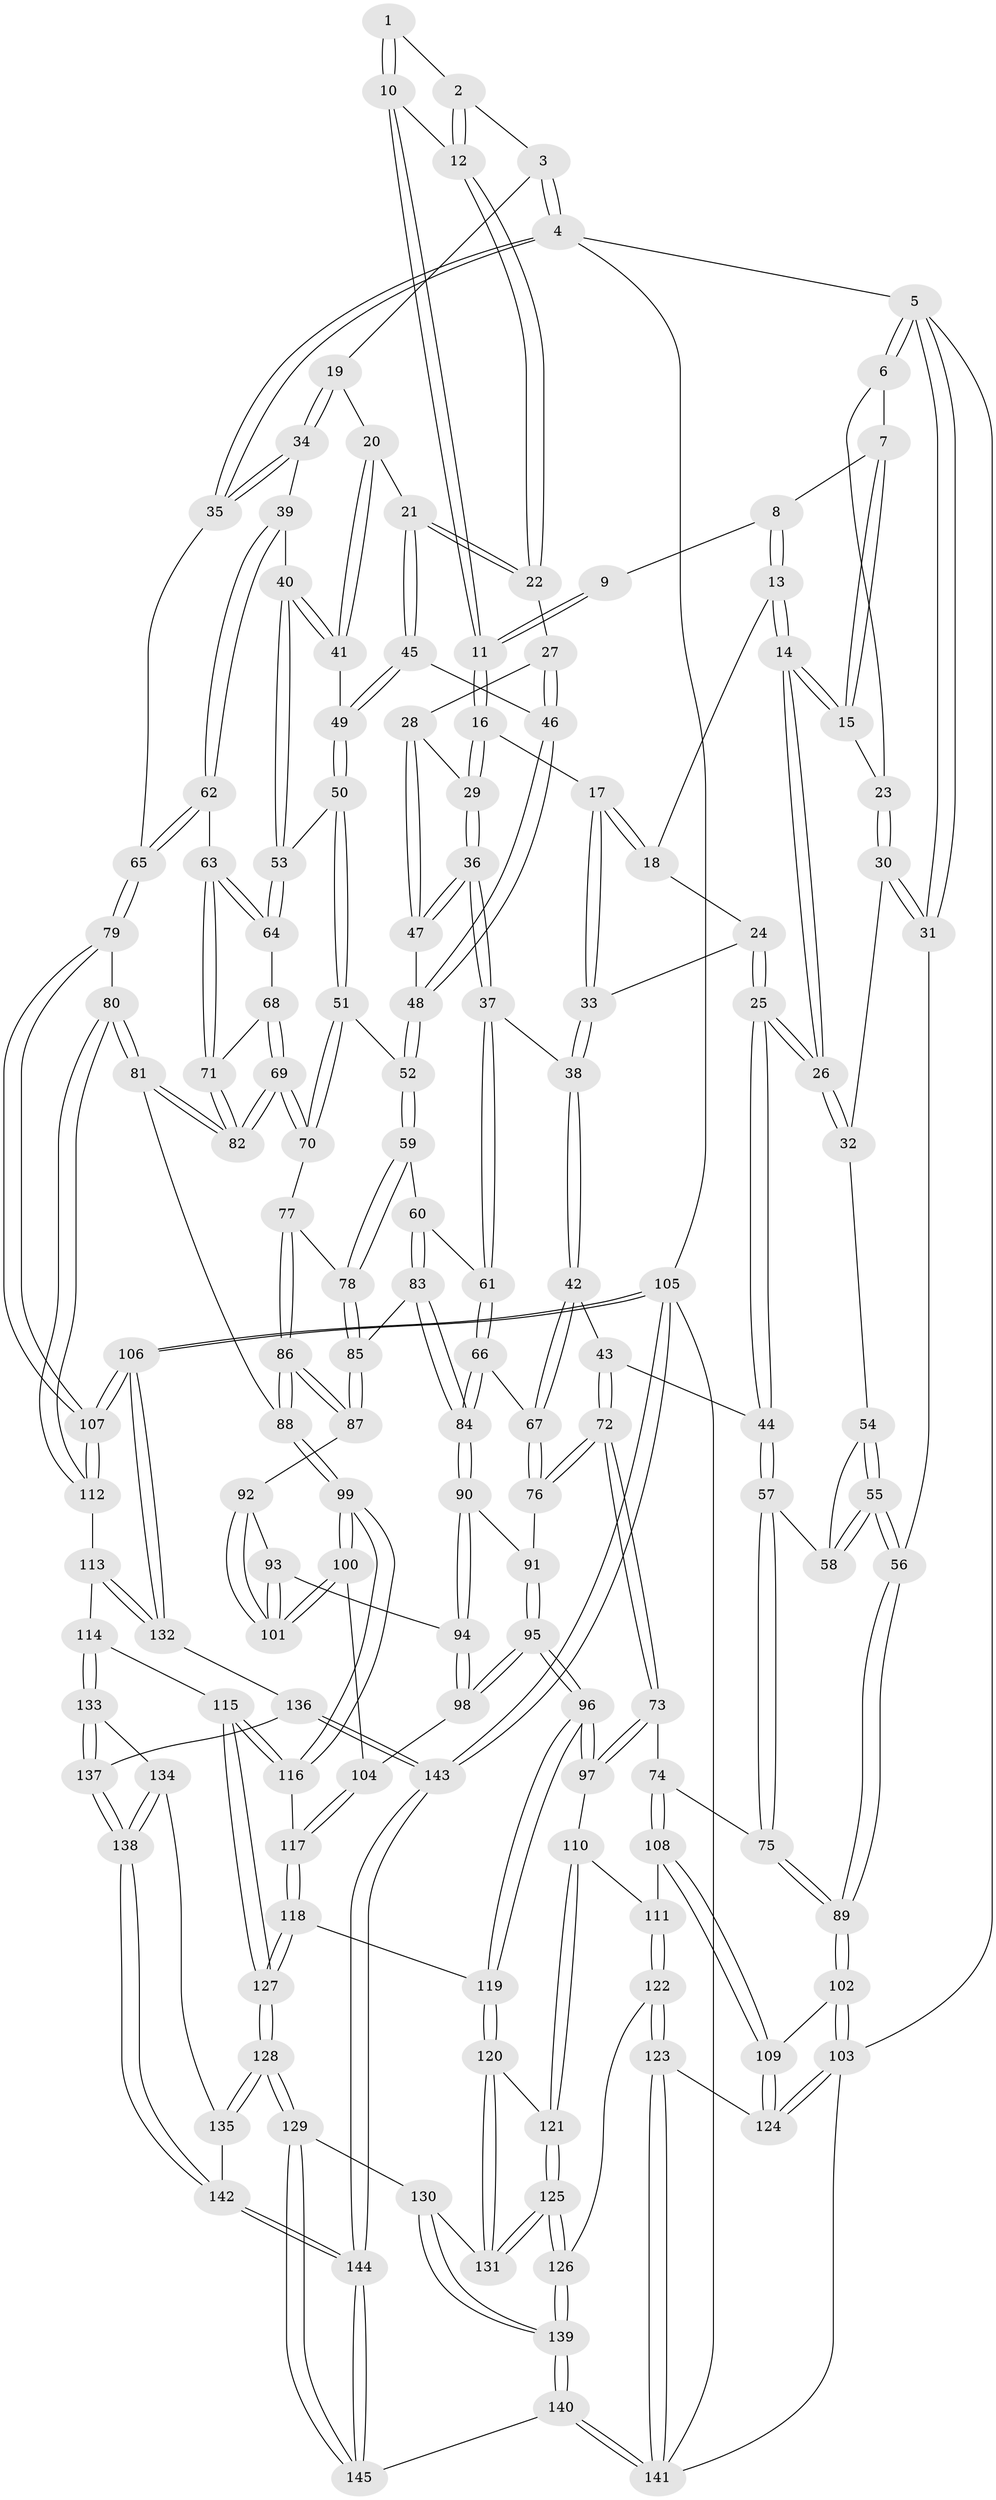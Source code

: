 // coarse degree distribution, {3: 0.13333333333333333, 4: 0.43333333333333335, 5: 0.24444444444444444, 6: 0.17777777777777778, 2: 0.011111111111111112}
// Generated by graph-tools (version 1.1) at 2025/24/03/03/25 07:24:33]
// undirected, 145 vertices, 359 edges
graph export_dot {
graph [start="1"]
  node [color=gray90,style=filled];
  1 [pos="+0.48872304220955853+0"];
  2 [pos="+0.7733457561226169+0"];
  3 [pos="+0.808174207683003+0"];
  4 [pos="+1+0"];
  5 [pos="+0+0"];
  6 [pos="+0+0"];
  7 [pos="+0.18512862800874597+0"];
  8 [pos="+0.33063940128055647+0"];
  9 [pos="+0.43821607461865636+0"];
  10 [pos="+0.5661978820517185+0.05945572239749816"];
  11 [pos="+0.511917887389196+0.08714359645522209"];
  12 [pos="+0.6191929684415236+0.07133040842399335"];
  13 [pos="+0.3326091109471187+0"];
  14 [pos="+0.22795259423711514+0.1382623019447541"];
  15 [pos="+0.15656142116203797+0.09523412253323164"];
  16 [pos="+0.4918297196039965+0.11082595291478597"];
  17 [pos="+0.47661263580358015+0.10976785810392978"];
  18 [pos="+0.35884523207592356+0"];
  19 [pos="+0.8207221525196661+0.024934730149905143"];
  20 [pos="+0.7390320135588754+0.10850984366905699"];
  21 [pos="+0.6939519810959808+0.13788881151204874"];
  22 [pos="+0.6389739241284835+0.1101244979618656"];
  23 [pos="+0.14473712640726555+0.09476564982729113"];
  24 [pos="+0.367016336401192+0.12128881852051861"];
  25 [pos="+0.28213482091054926+0.23213535813017605"];
  26 [pos="+0.2400961160139739+0.19467568896986404"];
  27 [pos="+0.5897360000322535+0.14987051341802746"];
  28 [pos="+0.5450918183164524+0.1593261536603956"];
  29 [pos="+0.4923139787770205+0.11153881148087376"];
  30 [pos="+0+0.10633813328870934"];
  31 [pos="+0+0.06456001033078516"];
  32 [pos="+0.1721970784870071+0.21318945872281683"];
  33 [pos="+0.4380789881040299+0.14030162835756435"];
  34 [pos="+0.8853824142927158+0.1129813108280281"];
  35 [pos="+1+0.06746218162028686"];
  36 [pos="+0.47673263481029265+0.25109324026304314"];
  37 [pos="+0.47209109874819943+0.25450229613613784"];
  38 [pos="+0.4023118650693259+0.2520684835185324"];
  39 [pos="+0.8806923138706226+0.2155770537513256"];
  40 [pos="+0.8542097937994352+0.2215066752880465"];
  41 [pos="+0.8062017436606963+0.20699402290677696"];
  42 [pos="+0.34656505741134+0.27517389999931746"];
  43 [pos="+0.3204808921588475+0.26846657233903165"];
  44 [pos="+0.29538318866957514+0.2545656063111661"];
  45 [pos="+0.6939843408191869+0.18101181396995505"];
  46 [pos="+0.6145316458809379+0.22782544070138755"];
  47 [pos="+0.5384884261781926+0.22600220220775186"];
  48 [pos="+0.5966261645698822+0.2533936776967632"];
  49 [pos="+0.7137101423165051+0.21416228834176093"];
  50 [pos="+0.7181593910966247+0.28930816966293654"];
  51 [pos="+0.65364286109713+0.3396352152783208"];
  52 [pos="+0.6216494705529569+0.3358922148931926"];
  53 [pos="+0.7655779590933415+0.29982961527495045"];
  54 [pos="+0.13131038488588392+0.24671644808172935"];
  55 [pos="+0+0.29549321024866365"];
  56 [pos="+0+0.27882873809112824"];
  57 [pos="+0.15705601909579425+0.39695038818136497"];
  58 [pos="+0.1527574045597829+0.39392365352825004"];
  59 [pos="+0.5934733849760051+0.3537708744824577"];
  60 [pos="+0.5438765120588819+0.3617449475586749"];
  61 [pos="+0.53440526652001+0.36066086040072387"];
  62 [pos="+0.9564812582424099+0.2985342337234145"];
  63 [pos="+0.8984141733063047+0.34829928669178"];
  64 [pos="+0.7725973509467571+0.30975728799336827"];
  65 [pos="+1+0.33677393065828126"];
  66 [pos="+0.4319904921354062+0.41648703463954373"];
  67 [pos="+0.4240836712344923+0.41740340512775076"];
  68 [pos="+0.7744858069022718+0.32211524243999196"];
  69 [pos="+0.7531152398054415+0.43337127816617665"];
  70 [pos="+0.7022714581426424+0.4111545500032105"];
  71 [pos="+0.849703512220055+0.4239261472569995"];
  72 [pos="+0.2712152769443088+0.5165985158130664"];
  73 [pos="+0.2617094142916004+0.5227539928375052"];
  74 [pos="+0.20757456572873598+0.515937347255749"];
  75 [pos="+0.1811296595862099+0.4932170905362461"];
  76 [pos="+0.3854287340739525+0.4794889121135378"];
  77 [pos="+0.6645153378820616+0.45602271065434513"];
  78 [pos="+0.6021232255278521+0.44231217978130116"];
  79 [pos="+1+0.5102766812595468"];
  80 [pos="+0.8607952224758194+0.5712300572853029"];
  81 [pos="+0.8359616623269688+0.5544027337074812"];
  82 [pos="+0.8220528371960232+0.49103813267730234"];
  83 [pos="+0.5450912710738403+0.49692647697336256"];
  84 [pos="+0.543351628726827+0.49782156775937214"];
  85 [pos="+0.5804429743780251+0.4928354160686635"];
  86 [pos="+0.6496544746244719+0.5265620898614102"];
  87 [pos="+0.633309929368818+0.5250462307404793"];
  88 [pos="+0.7298423756242626+0.584532847383873"];
  89 [pos="+0+0.5669266341775545"];
  90 [pos="+0.5306663029513765+0.5214241431415929"];
  91 [pos="+0.397044768270463+0.49327641083754215"];
  92 [pos="+0.6133997224182177+0.5482441343896617"];
  93 [pos="+0.5779770074817352+0.5718701859362608"];
  94 [pos="+0.5193208012373397+0.571036036692501"];
  95 [pos="+0.47678441646279557+0.6307773197101423"];
  96 [pos="+0.4223084039535607+0.7025101959095374"];
  97 [pos="+0.33616592909401294+0.6737526594986056"];
  98 [pos="+0.4790397395841363+0.6298007833978834"];
  99 [pos="+0.6641588303064343+0.6644311003032662"];
  100 [pos="+0.618025851231602+0.6496131390421124"];
  101 [pos="+0.6054117301695046+0.6106289145786358"];
  102 [pos="+0+0.6681559789512854"];
  103 [pos="+0+0.9931501739288339"];
  104 [pos="+0.5666671490554356+0.6500153691007754"];
  105 [pos="+1+1"];
  106 [pos="+1+0.826950097096597"];
  107 [pos="+1+0.6481365849674493"];
  108 [pos="+0.12435394838458978+0.6983844814653944"];
  109 [pos="+0+0.7272943862922662"];
  110 [pos="+0.23853135115994248+0.7415475887665541"];
  111 [pos="+0.19394968251864816+0.7384095351448294"];
  112 [pos="+0.8674601903362709+0.7191413455594393"];
  113 [pos="+0.8624797550156091+0.7727214105843841"];
  114 [pos="+0.8423003770073981+0.7876308649192465"];
  115 [pos="+0.6751409433752802+0.7747787363358734"];
  116 [pos="+0.6708462058259963+0.7694187412490093"];
  117 [pos="+0.5655348531935347+0.769014079503961"];
  118 [pos="+0.48890501275570686+0.7841303133947952"];
  119 [pos="+0.4460938672374358+0.7758403328155135"];
  120 [pos="+0.4182235551899404+0.8311521392629061"];
  121 [pos="+0.2591895532320513+0.7863118411595034"];
  122 [pos="+0.16294012338955335+0.8951617640569353"];
  123 [pos="+0.11273575996282216+0.9186585466517236"];
  124 [pos="+0.109818974646939+0.9162515369517451"];
  125 [pos="+0.26591152812403346+0.8938449060559984"];
  126 [pos="+0.26146139202832896+0.8990263054003252"];
  127 [pos="+0.6355916509060028+0.9651155212533304"];
  128 [pos="+0.6356513663563536+0.9659962955270043"];
  129 [pos="+0.5962334829360818+1"];
  130 [pos="+0.4161938981138607+0.8608301929974853"];
  131 [pos="+0.41302020331888994+0.8493892145888253"];
  132 [pos="+1+0.8337621856297188"];
  133 [pos="+0.8357256351107395+0.8207570903229869"];
  134 [pos="+0.7970204228566449+0.880367637375252"];
  135 [pos="+0.7404791253375391+0.9328568112914107"];
  136 [pos="+0.929367424504121+0.9549604229052171"];
  137 [pos="+0.8787598569078274+0.9398471756324334"];
  138 [pos="+0.8362701869641925+0.9729802832585839"];
  139 [pos="+0.319903802034916+1"];
  140 [pos="+0.32123939098120796+1"];
  141 [pos="+0.10623038152679112+1"];
  142 [pos="+0.8290582045198464+0.9836202436428556"];
  143 [pos="+1+1"];
  144 [pos="+0.8245393246711834+1"];
  145 [pos="+0.5887322563483972+1"];
  1 -- 2;
  1 -- 10;
  1 -- 10;
  2 -- 3;
  2 -- 12;
  2 -- 12;
  3 -- 4;
  3 -- 4;
  3 -- 19;
  4 -- 5;
  4 -- 35;
  4 -- 35;
  4 -- 105;
  5 -- 6;
  5 -- 6;
  5 -- 31;
  5 -- 31;
  5 -- 103;
  6 -- 7;
  6 -- 23;
  7 -- 8;
  7 -- 15;
  7 -- 15;
  8 -- 9;
  8 -- 13;
  8 -- 13;
  9 -- 11;
  9 -- 11;
  10 -- 11;
  10 -- 11;
  10 -- 12;
  11 -- 16;
  11 -- 16;
  12 -- 22;
  12 -- 22;
  13 -- 14;
  13 -- 14;
  13 -- 18;
  14 -- 15;
  14 -- 15;
  14 -- 26;
  14 -- 26;
  15 -- 23;
  16 -- 17;
  16 -- 29;
  16 -- 29;
  17 -- 18;
  17 -- 18;
  17 -- 33;
  17 -- 33;
  18 -- 24;
  19 -- 20;
  19 -- 34;
  19 -- 34;
  20 -- 21;
  20 -- 41;
  20 -- 41;
  21 -- 22;
  21 -- 22;
  21 -- 45;
  21 -- 45;
  22 -- 27;
  23 -- 30;
  23 -- 30;
  24 -- 25;
  24 -- 25;
  24 -- 33;
  25 -- 26;
  25 -- 26;
  25 -- 44;
  25 -- 44;
  26 -- 32;
  26 -- 32;
  27 -- 28;
  27 -- 46;
  27 -- 46;
  28 -- 29;
  28 -- 47;
  28 -- 47;
  29 -- 36;
  29 -- 36;
  30 -- 31;
  30 -- 31;
  30 -- 32;
  31 -- 56;
  32 -- 54;
  33 -- 38;
  33 -- 38;
  34 -- 35;
  34 -- 35;
  34 -- 39;
  35 -- 65;
  36 -- 37;
  36 -- 37;
  36 -- 47;
  36 -- 47;
  37 -- 38;
  37 -- 61;
  37 -- 61;
  38 -- 42;
  38 -- 42;
  39 -- 40;
  39 -- 62;
  39 -- 62;
  40 -- 41;
  40 -- 41;
  40 -- 53;
  40 -- 53;
  41 -- 49;
  42 -- 43;
  42 -- 67;
  42 -- 67;
  43 -- 44;
  43 -- 72;
  43 -- 72;
  44 -- 57;
  44 -- 57;
  45 -- 46;
  45 -- 49;
  45 -- 49;
  46 -- 48;
  46 -- 48;
  47 -- 48;
  48 -- 52;
  48 -- 52;
  49 -- 50;
  49 -- 50;
  50 -- 51;
  50 -- 51;
  50 -- 53;
  51 -- 52;
  51 -- 70;
  51 -- 70;
  52 -- 59;
  52 -- 59;
  53 -- 64;
  53 -- 64;
  54 -- 55;
  54 -- 55;
  54 -- 58;
  55 -- 56;
  55 -- 56;
  55 -- 58;
  55 -- 58;
  56 -- 89;
  56 -- 89;
  57 -- 58;
  57 -- 75;
  57 -- 75;
  59 -- 60;
  59 -- 78;
  59 -- 78;
  60 -- 61;
  60 -- 83;
  60 -- 83;
  61 -- 66;
  61 -- 66;
  62 -- 63;
  62 -- 65;
  62 -- 65;
  63 -- 64;
  63 -- 64;
  63 -- 71;
  63 -- 71;
  64 -- 68;
  65 -- 79;
  65 -- 79;
  66 -- 67;
  66 -- 84;
  66 -- 84;
  67 -- 76;
  67 -- 76;
  68 -- 69;
  68 -- 69;
  68 -- 71;
  69 -- 70;
  69 -- 70;
  69 -- 82;
  69 -- 82;
  70 -- 77;
  71 -- 82;
  71 -- 82;
  72 -- 73;
  72 -- 73;
  72 -- 76;
  72 -- 76;
  73 -- 74;
  73 -- 97;
  73 -- 97;
  74 -- 75;
  74 -- 108;
  74 -- 108;
  75 -- 89;
  75 -- 89;
  76 -- 91;
  77 -- 78;
  77 -- 86;
  77 -- 86;
  78 -- 85;
  78 -- 85;
  79 -- 80;
  79 -- 107;
  79 -- 107;
  80 -- 81;
  80 -- 81;
  80 -- 112;
  80 -- 112;
  81 -- 82;
  81 -- 82;
  81 -- 88;
  83 -- 84;
  83 -- 84;
  83 -- 85;
  84 -- 90;
  84 -- 90;
  85 -- 87;
  85 -- 87;
  86 -- 87;
  86 -- 87;
  86 -- 88;
  86 -- 88;
  87 -- 92;
  88 -- 99;
  88 -- 99;
  89 -- 102;
  89 -- 102;
  90 -- 91;
  90 -- 94;
  90 -- 94;
  91 -- 95;
  91 -- 95;
  92 -- 93;
  92 -- 101;
  92 -- 101;
  93 -- 94;
  93 -- 101;
  93 -- 101;
  94 -- 98;
  94 -- 98;
  95 -- 96;
  95 -- 96;
  95 -- 98;
  95 -- 98;
  96 -- 97;
  96 -- 97;
  96 -- 119;
  96 -- 119;
  97 -- 110;
  98 -- 104;
  99 -- 100;
  99 -- 100;
  99 -- 116;
  99 -- 116;
  100 -- 101;
  100 -- 101;
  100 -- 104;
  102 -- 103;
  102 -- 103;
  102 -- 109;
  103 -- 124;
  103 -- 124;
  103 -- 141;
  104 -- 117;
  104 -- 117;
  105 -- 106;
  105 -- 106;
  105 -- 143;
  105 -- 143;
  105 -- 141;
  106 -- 107;
  106 -- 107;
  106 -- 132;
  106 -- 132;
  107 -- 112;
  107 -- 112;
  108 -- 109;
  108 -- 109;
  108 -- 111;
  109 -- 124;
  109 -- 124;
  110 -- 111;
  110 -- 121;
  110 -- 121;
  111 -- 122;
  111 -- 122;
  112 -- 113;
  113 -- 114;
  113 -- 132;
  113 -- 132;
  114 -- 115;
  114 -- 133;
  114 -- 133;
  115 -- 116;
  115 -- 116;
  115 -- 127;
  115 -- 127;
  116 -- 117;
  117 -- 118;
  117 -- 118;
  118 -- 119;
  118 -- 127;
  118 -- 127;
  119 -- 120;
  119 -- 120;
  120 -- 121;
  120 -- 131;
  120 -- 131;
  121 -- 125;
  121 -- 125;
  122 -- 123;
  122 -- 123;
  122 -- 126;
  123 -- 124;
  123 -- 141;
  123 -- 141;
  125 -- 126;
  125 -- 126;
  125 -- 131;
  125 -- 131;
  126 -- 139;
  126 -- 139;
  127 -- 128;
  127 -- 128;
  128 -- 129;
  128 -- 129;
  128 -- 135;
  128 -- 135;
  129 -- 130;
  129 -- 145;
  129 -- 145;
  130 -- 131;
  130 -- 139;
  130 -- 139;
  132 -- 136;
  133 -- 134;
  133 -- 137;
  133 -- 137;
  134 -- 135;
  134 -- 138;
  134 -- 138;
  135 -- 142;
  136 -- 137;
  136 -- 143;
  136 -- 143;
  137 -- 138;
  137 -- 138;
  138 -- 142;
  138 -- 142;
  139 -- 140;
  139 -- 140;
  140 -- 141;
  140 -- 141;
  140 -- 145;
  142 -- 144;
  142 -- 144;
  143 -- 144;
  143 -- 144;
  144 -- 145;
  144 -- 145;
}
